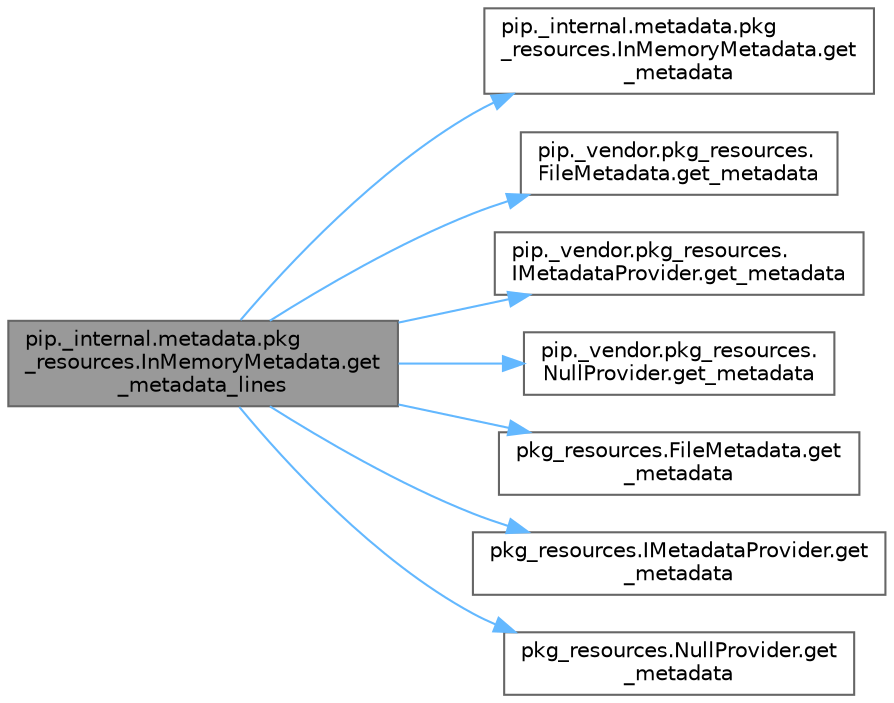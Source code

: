 digraph "pip._internal.metadata.pkg_resources.InMemoryMetadata.get_metadata_lines"
{
 // LATEX_PDF_SIZE
  bgcolor="transparent";
  edge [fontname=Helvetica,fontsize=10,labelfontname=Helvetica,labelfontsize=10];
  node [fontname=Helvetica,fontsize=10,shape=box,height=0.2,width=0.4];
  rankdir="LR";
  Node1 [id="Node000001",label="pip._internal.metadata.pkg\l_resources.InMemoryMetadata.get\l_metadata_lines",height=0.2,width=0.4,color="gray40", fillcolor="grey60", style="filled", fontcolor="black",tooltip=" "];
  Node1 -> Node2 [id="edge1_Node000001_Node000002",color="steelblue1",style="solid",tooltip=" "];
  Node2 [id="Node000002",label="pip._internal.metadata.pkg\l_resources.InMemoryMetadata.get\l_metadata",height=0.2,width=0.4,color="grey40", fillcolor="white", style="filled",URL="$classpip_1_1__internal_1_1metadata_1_1pkg__resources_1_1_in_memory_metadata.html#a101188f97b3cb44119aa743b89ae6145",tooltip=" "];
  Node1 -> Node3 [id="edge2_Node000001_Node000003",color="steelblue1",style="solid",tooltip=" "];
  Node3 [id="Node000003",label="pip._vendor.pkg_resources.\lFileMetadata.get_metadata",height=0.2,width=0.4,color="grey40", fillcolor="white", style="filled",URL="$classpip_1_1__vendor_1_1pkg__resources_1_1_file_metadata.html#ad5c96162351b04eeba1c4e0f0f1776fc",tooltip=" "];
  Node1 -> Node4 [id="edge3_Node000001_Node000004",color="steelblue1",style="solid",tooltip=" "];
  Node4 [id="Node000004",label="pip._vendor.pkg_resources.\lIMetadataProvider.get_metadata",height=0.2,width=0.4,color="grey40", fillcolor="white", style="filled",URL="$classpip_1_1__vendor_1_1pkg__resources_1_1_i_metadata_provider.html#a73832b9d6f5b597b2ea66dd6a0704cdb",tooltip=" "];
  Node1 -> Node5 [id="edge4_Node000001_Node000005",color="steelblue1",style="solid",tooltip=" "];
  Node5 [id="Node000005",label="pip._vendor.pkg_resources.\lNullProvider.get_metadata",height=0.2,width=0.4,color="grey40", fillcolor="white", style="filled",URL="$classpip_1_1__vendor_1_1pkg__resources_1_1_null_provider.html#a7ddc6f972e40a51260763e4e925b72b9",tooltip=" "];
  Node1 -> Node6 [id="edge5_Node000001_Node000006",color="steelblue1",style="solid",tooltip=" "];
  Node6 [id="Node000006",label="pkg_resources.FileMetadata.get\l_metadata",height=0.2,width=0.4,color="grey40", fillcolor="white", style="filled",URL="$classpkg__resources_1_1_file_metadata.html#a89970ce7e81e5701c8936752bf2124f4",tooltip=" "];
  Node1 -> Node7 [id="edge6_Node000001_Node000007",color="steelblue1",style="solid",tooltip=" "];
  Node7 [id="Node000007",label="pkg_resources.IMetadataProvider.get\l_metadata",height=0.2,width=0.4,color="grey40", fillcolor="white", style="filled",URL="$classpkg__resources_1_1_i_metadata_provider.html#a476c63daa132f76d6be6d626233efca2",tooltip=" "];
  Node1 -> Node8 [id="edge7_Node000001_Node000008",color="steelblue1",style="solid",tooltip=" "];
  Node8 [id="Node000008",label="pkg_resources.NullProvider.get\l_metadata",height=0.2,width=0.4,color="grey40", fillcolor="white", style="filled",URL="$classpkg__resources_1_1_null_provider.html#a7dffd4fed08d6e1a86e669ba832f35e5",tooltip=" "];
}
